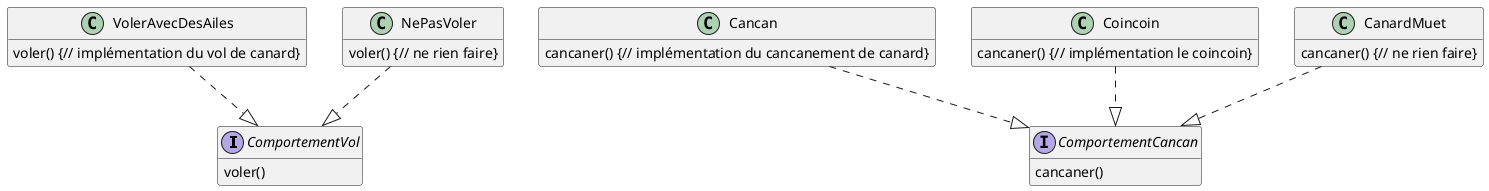 @startuml

'-----------------------------------
' UML concepts illustrated
' JMB 2014
'-----------------------------------

'hide circle
hide empty members
hide empty methods


interface ComportementVol {
voler()
}

interface ComportementCancan {
cancaner()
}

class VolerAvecDesAiles {
voler() {// implémentation du vol de canard}
}

class NePasVoler {
voler() {// ne rien faire}
}

class Cancan{
cancaner() {// implémentation du cancanement de canard}
}

class Coincoin{
cancaner() {// implémentation le coincoin}
}

class CanardMuet{
cancaner() {// ne rien faire}
}

NePasVoler ..|> ComportementVol
VolerAvecDesAiles ..|> ComportementVol

Cancan ..|> ComportementCancan
Coincoin ..|> ComportementCancan
CanardMuet ..|> ComportementCancan

@enduml
